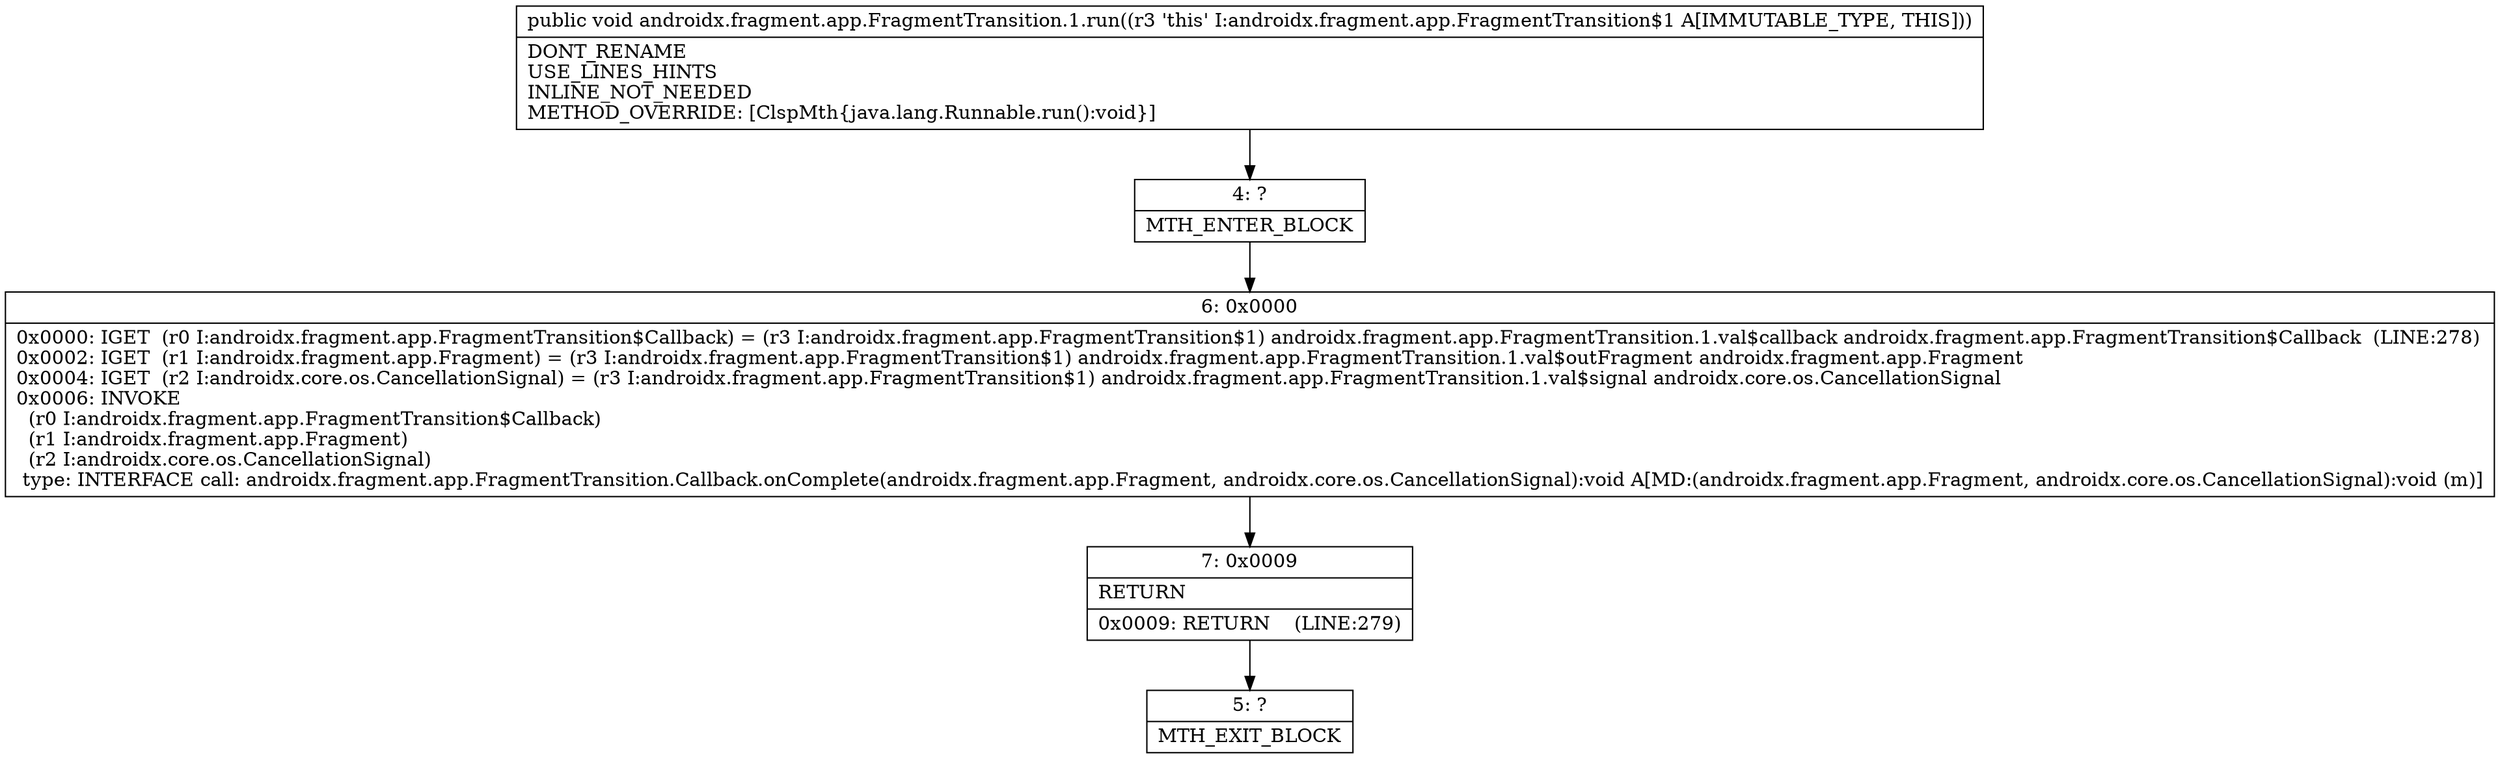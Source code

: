 digraph "CFG forandroidx.fragment.app.FragmentTransition.1.run()V" {
Node_4 [shape=record,label="{4\:\ ?|MTH_ENTER_BLOCK\l}"];
Node_6 [shape=record,label="{6\:\ 0x0000|0x0000: IGET  (r0 I:androidx.fragment.app.FragmentTransition$Callback) = (r3 I:androidx.fragment.app.FragmentTransition$1) androidx.fragment.app.FragmentTransition.1.val$callback androidx.fragment.app.FragmentTransition$Callback  (LINE:278)\l0x0002: IGET  (r1 I:androidx.fragment.app.Fragment) = (r3 I:androidx.fragment.app.FragmentTransition$1) androidx.fragment.app.FragmentTransition.1.val$outFragment androidx.fragment.app.Fragment \l0x0004: IGET  (r2 I:androidx.core.os.CancellationSignal) = (r3 I:androidx.fragment.app.FragmentTransition$1) androidx.fragment.app.FragmentTransition.1.val$signal androidx.core.os.CancellationSignal \l0x0006: INVOKE  \l  (r0 I:androidx.fragment.app.FragmentTransition$Callback)\l  (r1 I:androidx.fragment.app.Fragment)\l  (r2 I:androidx.core.os.CancellationSignal)\l type: INTERFACE call: androidx.fragment.app.FragmentTransition.Callback.onComplete(androidx.fragment.app.Fragment, androidx.core.os.CancellationSignal):void A[MD:(androidx.fragment.app.Fragment, androidx.core.os.CancellationSignal):void (m)]\l}"];
Node_7 [shape=record,label="{7\:\ 0x0009|RETURN\l|0x0009: RETURN    (LINE:279)\l}"];
Node_5 [shape=record,label="{5\:\ ?|MTH_EXIT_BLOCK\l}"];
MethodNode[shape=record,label="{public void androidx.fragment.app.FragmentTransition.1.run((r3 'this' I:androidx.fragment.app.FragmentTransition$1 A[IMMUTABLE_TYPE, THIS]))  | DONT_RENAME\lUSE_LINES_HINTS\lINLINE_NOT_NEEDED\lMETHOD_OVERRIDE: [ClspMth\{java.lang.Runnable.run():void\}]\l}"];
MethodNode -> Node_4;Node_4 -> Node_6;
Node_6 -> Node_7;
Node_7 -> Node_5;
}

